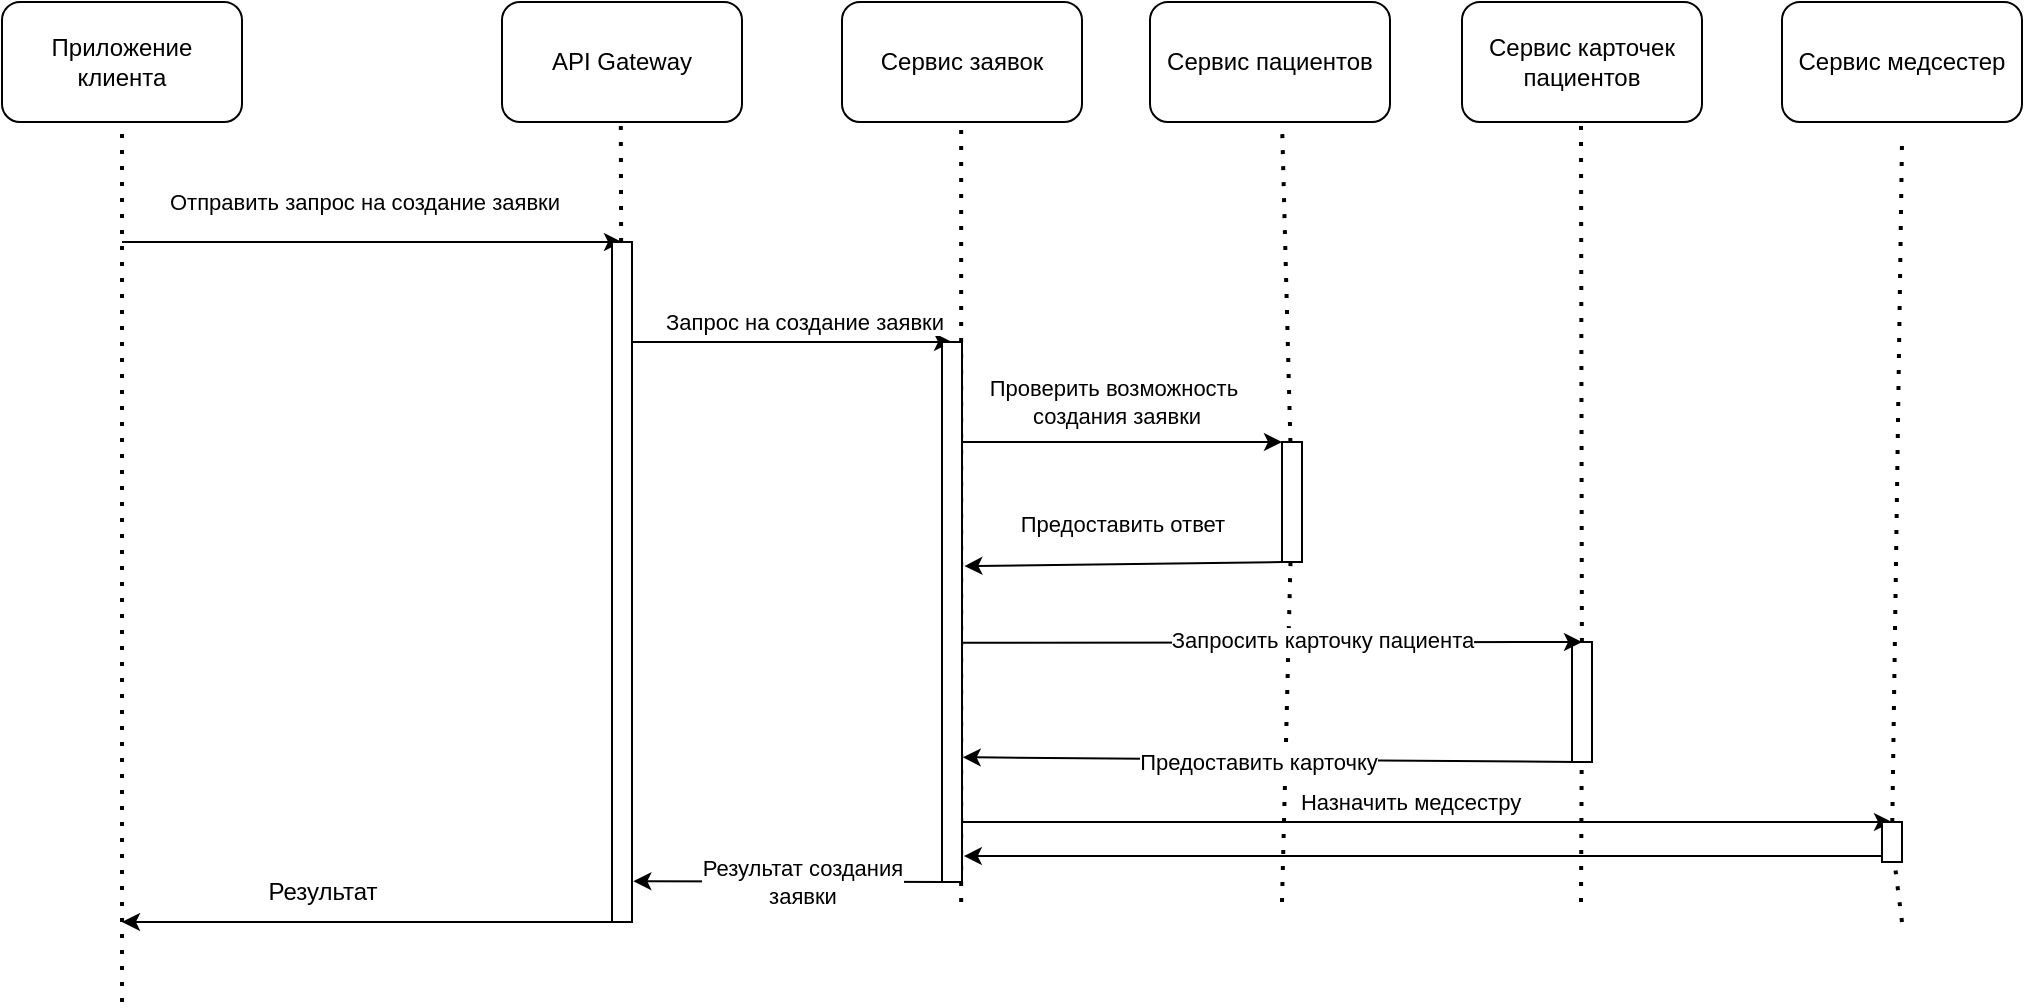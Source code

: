 <mxfile version="20.8.16" type="device"><diagram name="C4" id="LgkbBh9iUqSu1DZRb5Ag"><mxGraphModel dx="863" dy="1105" grid="1" gridSize="10" guides="1" tooltips="1" connect="1" arrows="1" fold="1" page="1" pageScale="1" pageWidth="827" pageHeight="1169" math="0" shadow="0"><root><mxCell id="0"/><mxCell id="1" parent="0"/><mxCell id="8oKN0DtlvrO3wL4wXAHd-74" value="" style="endArrow=none;dashed=1;html=1;dashPattern=1 3;strokeWidth=2;rounded=0;" edge="1" parent="1"><mxGeometry width="50" height="50" relative="1" as="geometry"><mxPoint x="1140" y="830" as="sourcePoint"/><mxPoint x="1140" y="390" as="targetPoint"/></mxGeometry></mxCell><mxCell id="8oKN0DtlvrO3wL4wXAHd-75" value="Приложение клиента" style="rounded=1;whiteSpace=wrap;html=1;" vertex="1" parent="1"><mxGeometry x="1080" y="330" width="120" height="60" as="geometry"/></mxCell><mxCell id="8oKN0DtlvrO3wL4wXAHd-76" value="API Gateway" style="rounded=1;whiteSpace=wrap;html=1;" vertex="1" parent="1"><mxGeometry x="1330" y="330" width="120" height="60" as="geometry"/></mxCell><mxCell id="8oKN0DtlvrO3wL4wXAHd-77" value="" style="endArrow=none;dashed=1;html=1;dashPattern=1 3;strokeWidth=2;rounded=0;startArrow=none;" edge="1" parent="1" source="8oKN0DtlvrO3wL4wXAHd-94"><mxGeometry width="50" height="50" relative="1" as="geometry"><mxPoint x="1389.41" y="780" as="sourcePoint"/><mxPoint x="1389.41" y="390" as="targetPoint"/></mxGeometry></mxCell><mxCell id="8oKN0DtlvrO3wL4wXAHd-78" value="" style="endArrow=none;dashed=1;html=1;dashPattern=1 3;strokeWidth=2;rounded=0;startArrow=none;" edge="1" parent="1" source="8oKN0DtlvrO3wL4wXAHd-99"><mxGeometry width="50" height="50" relative="1" as="geometry"><mxPoint x="1720.0" y="780" as="sourcePoint"/><mxPoint x="1720" y="390" as="targetPoint"/></mxGeometry></mxCell><mxCell id="8oKN0DtlvrO3wL4wXAHd-79" value="Cервис пациентов" style="rounded=1;whiteSpace=wrap;html=1;" vertex="1" parent="1"><mxGeometry x="1654" y="330" width="120" height="60" as="geometry"/></mxCell><mxCell id="8oKN0DtlvrO3wL4wXAHd-80" value="" style="endArrow=none;dashed=1;html=1;dashPattern=1 3;strokeWidth=2;rounded=0;startArrow=none;" edge="1" parent="1" source="8oKN0DtlvrO3wL4wXAHd-110"><mxGeometry width="50" height="50" relative="1" as="geometry"><mxPoint x="2030" y="790" as="sourcePoint"/><mxPoint x="2030" y="400" as="targetPoint"/></mxGeometry></mxCell><mxCell id="8oKN0DtlvrO3wL4wXAHd-81" value="Cервис медсестер" style="rounded=1;whiteSpace=wrap;html=1;" vertex="1" parent="1"><mxGeometry x="1970" y="330" width="120" height="60" as="geometry"/></mxCell><mxCell id="8oKN0DtlvrO3wL4wXAHd-82" value="Cервис заявок" style="rounded=1;whiteSpace=wrap;html=1;" vertex="1" parent="1"><mxGeometry x="1500" y="330" width="120" height="60" as="geometry"/></mxCell><mxCell id="8oKN0DtlvrO3wL4wXAHd-83" value="" style="endArrow=classic;html=1;rounded=0;entryX=0.5;entryY=0;entryDx=0;entryDy=0;" edge="1" parent="1" target="8oKN0DtlvrO3wL4wXAHd-94"><mxGeometry width="50" height="50" relative="1" as="geometry"><mxPoint x="1140" y="450" as="sourcePoint"/><mxPoint x="1380" y="450" as="targetPoint"/></mxGeometry></mxCell><mxCell id="8oKN0DtlvrO3wL4wXAHd-84" value="Отправить запрос на создание заявки" style="edgeLabel;html=1;align=center;verticalAlign=middle;resizable=0;points=[];" vertex="1" connectable="0" parent="8oKN0DtlvrO3wL4wXAHd-83"><mxGeometry x="-0.257" y="-3" relative="1" as="geometry"><mxPoint x="28" y="-23" as="offset"/></mxGeometry></mxCell><mxCell id="8oKN0DtlvrO3wL4wXAHd-85" value="" style="endArrow=classic;html=1;rounded=0;exitX=0.5;exitY=0.147;exitDx=0;exitDy=0;exitPerimeter=0;" edge="1" parent="1" source="8oKN0DtlvrO3wL4wXAHd-94"><mxGeometry width="50" height="50" relative="1" as="geometry"><mxPoint x="1410" y="510" as="sourcePoint"/><mxPoint x="1555" y="500" as="targetPoint"/></mxGeometry></mxCell><mxCell id="8oKN0DtlvrO3wL4wXAHd-86" value="Запрос на создание заявки" style="edgeLabel;html=1;align=center;verticalAlign=middle;resizable=0;points=[];" vertex="1" connectable="0" parent="8oKN0DtlvrO3wL4wXAHd-85"><mxGeometry x="-0.257" y="-3" relative="1" as="geometry"><mxPoint x="29" y="-13" as="offset"/></mxGeometry></mxCell><mxCell id="8oKN0DtlvrO3wL4wXAHd-87" value="" style="endArrow=none;dashed=1;html=1;dashPattern=1 3;strokeWidth=2;rounded=0;" edge="1" parent="1"><mxGeometry width="50" height="50" relative="1" as="geometry"><mxPoint x="1559.58" y="780" as="sourcePoint"/><mxPoint x="1559.58" y="390" as="targetPoint"/></mxGeometry></mxCell><mxCell id="8oKN0DtlvrO3wL4wXAHd-88" value="" style="endArrow=classic;html=1;rounded=0;" edge="1" parent="1"><mxGeometry width="50" height="50" relative="1" as="geometry"><mxPoint x="1560" y="550" as="sourcePoint"/><mxPoint x="1720" y="550" as="targetPoint"/></mxGeometry></mxCell><mxCell id="8oKN0DtlvrO3wL4wXAHd-89" value="Проверить возможность&amp;nbsp;&lt;br&gt;создания заявки" style="edgeLabel;html=1;align=center;verticalAlign=middle;resizable=0;points=[];" vertex="1" connectable="0" parent="8oKN0DtlvrO3wL4wXAHd-88"><mxGeometry x="-0.257" y="-3" relative="1" as="geometry"><mxPoint x="17" y="-23" as="offset"/></mxGeometry></mxCell><mxCell id="8oKN0DtlvrO3wL4wXAHd-90" value="" style="endArrow=classic;html=1;rounded=0;entryX=0.5;entryY=0;entryDx=0;entryDy=0;" edge="1" parent="1" target="8oKN0DtlvrO3wL4wXAHd-110"><mxGeometry width="50" height="50" relative="1" as="geometry"><mxPoint x="1560" y="740" as="sourcePoint"/><mxPoint x="1880" y="740" as="targetPoint"/></mxGeometry></mxCell><mxCell id="8oKN0DtlvrO3wL4wXAHd-91" value="Назначить медсестру" style="edgeLabel;html=1;align=center;verticalAlign=middle;resizable=0;points=[];" vertex="1" connectable="0" parent="8oKN0DtlvrO3wL4wXAHd-90"><mxGeometry x="-0.257" y="-3" relative="1" as="geometry"><mxPoint x="51" y="-13" as="offset"/></mxGeometry></mxCell><mxCell id="8oKN0DtlvrO3wL4wXAHd-92" value="" style="endArrow=none;dashed=1;html=1;dashPattern=1 3;strokeWidth=2;rounded=0;" edge="1" parent="1" target="8oKN0DtlvrO3wL4wXAHd-94"><mxGeometry width="50" height="50" relative="1" as="geometry"><mxPoint x="1389.41" y="780" as="sourcePoint"/><mxPoint x="1389.41" y="390" as="targetPoint"/></mxGeometry></mxCell><mxCell id="8oKN0DtlvrO3wL4wXAHd-93" style="edgeStyle=orthogonalEdgeStyle;rounded=0;orthogonalLoop=1;jettySize=auto;html=1;" edge="1" parent="1" source="8oKN0DtlvrO3wL4wXAHd-94"><mxGeometry relative="1" as="geometry"><mxPoint x="1140" y="790" as="targetPoint"/><Array as="points"><mxPoint x="1250" y="790"/></Array></mxGeometry></mxCell><mxCell id="8oKN0DtlvrO3wL4wXAHd-94" value="" style="whiteSpace=wrap;html=1;" vertex="1" parent="1"><mxGeometry x="1385" y="450" width="10" height="340" as="geometry"/></mxCell><mxCell id="8oKN0DtlvrO3wL4wXAHd-95" value="" style="whiteSpace=wrap;html=1;" vertex="1" parent="1"><mxGeometry x="1550" y="500" width="10" height="270" as="geometry"/></mxCell><mxCell id="8oKN0DtlvrO3wL4wXAHd-96" value="Cервис карточек пациентов" style="rounded=1;whiteSpace=wrap;html=1;" vertex="1" parent="1"><mxGeometry x="1810" y="330" width="120" height="60" as="geometry"/></mxCell><mxCell id="8oKN0DtlvrO3wL4wXAHd-97" value="" style="endArrow=none;dashed=1;html=1;dashPattern=1 3;strokeWidth=2;rounded=0;startArrow=none;" edge="1" parent="1" source="8oKN0DtlvrO3wL4wXAHd-103"><mxGeometry width="50" height="50" relative="1" as="geometry"><mxPoint x="1869.5" y="780" as="sourcePoint"/><mxPoint x="1869.5" y="390" as="targetPoint"/></mxGeometry></mxCell><mxCell id="8oKN0DtlvrO3wL4wXAHd-98" value="" style="endArrow=none;dashed=1;html=1;dashPattern=1 3;strokeWidth=2;rounded=0;" edge="1" parent="1" target="8oKN0DtlvrO3wL4wXAHd-99"><mxGeometry width="50" height="50" relative="1" as="geometry"><mxPoint x="1720" y="780" as="sourcePoint"/><mxPoint x="1720" y="390" as="targetPoint"/></mxGeometry></mxCell><mxCell id="8oKN0DtlvrO3wL4wXAHd-99" value="" style="whiteSpace=wrap;html=1;" vertex="1" parent="1"><mxGeometry x="1720" y="550" width="10" height="60" as="geometry"/></mxCell><mxCell id="8oKN0DtlvrO3wL4wXAHd-100" value="" style="endArrow=classic;html=1;rounded=0;entryX=1.117;entryY=0.415;entryDx=0;entryDy=0;entryPerimeter=0;" edge="1" parent="1" target="8oKN0DtlvrO3wL4wXAHd-95"><mxGeometry width="50" height="50" relative="1" as="geometry"><mxPoint x="1720" y="610" as="sourcePoint"/><mxPoint x="1570" y="610" as="targetPoint"/></mxGeometry></mxCell><mxCell id="8oKN0DtlvrO3wL4wXAHd-101" value="Предоставить ответ" style="edgeLabel;html=1;align=center;verticalAlign=middle;resizable=0;points=[];" vertex="1" connectable="0" parent="8oKN0DtlvrO3wL4wXAHd-100"><mxGeometry x="-0.257" y="-3" relative="1" as="geometry"><mxPoint x="-21" y="-17" as="offset"/></mxGeometry></mxCell><mxCell id="8oKN0DtlvrO3wL4wXAHd-102" value="" style="endArrow=none;dashed=1;html=1;dashPattern=1 3;strokeWidth=2;rounded=0;" edge="1" parent="1" target="8oKN0DtlvrO3wL4wXAHd-103"><mxGeometry width="50" height="50" relative="1" as="geometry"><mxPoint x="1869.5" y="780" as="sourcePoint"/><mxPoint x="1869.5" y="390" as="targetPoint"/></mxGeometry></mxCell><mxCell id="8oKN0DtlvrO3wL4wXAHd-103" value="" style="whiteSpace=wrap;html=1;" vertex="1" parent="1"><mxGeometry x="1865" y="650" width="10" height="60" as="geometry"/></mxCell><mxCell id="8oKN0DtlvrO3wL4wXAHd-104" value="" style="endArrow=classic;html=1;rounded=0;exitX=1;exitY=0.557;exitDx=0;exitDy=0;exitPerimeter=0;" edge="1" parent="1" source="8oKN0DtlvrO3wL4wXAHd-95"><mxGeometry width="50" height="50" relative="1" as="geometry"><mxPoint x="1600" y="710" as="sourcePoint"/><mxPoint x="1870" y="650" as="targetPoint"/></mxGeometry></mxCell><mxCell id="8oKN0DtlvrO3wL4wXAHd-105" value="Запросить карточку пациента" style="edgeLabel;html=1;align=center;verticalAlign=middle;resizable=0;points=[];" vertex="1" connectable="0" parent="8oKN0DtlvrO3wL4wXAHd-104"><mxGeometry x="0.349" y="1" relative="1" as="geometry"><mxPoint x="-29" as="offset"/></mxGeometry></mxCell><mxCell id="8oKN0DtlvrO3wL4wXAHd-106" value="" style="endArrow=classic;html=1;rounded=0;exitX=0.25;exitY=1;exitDx=0;exitDy=0;entryX=1.036;entryY=0.769;entryDx=0;entryDy=0;entryPerimeter=0;" edge="1" parent="1" source="8oKN0DtlvrO3wL4wXAHd-103" target="8oKN0DtlvrO3wL4wXAHd-95"><mxGeometry width="50" height="50" relative="1" as="geometry"><mxPoint x="1690" y="750" as="sourcePoint"/><mxPoint x="1740" y="700" as="targetPoint"/></mxGeometry></mxCell><mxCell id="8oKN0DtlvrO3wL4wXAHd-107" value="Предоставить карточку" style="edgeLabel;html=1;align=center;verticalAlign=middle;resizable=0;points=[];" vertex="1" connectable="0" parent="8oKN0DtlvrO3wL4wXAHd-106"><mxGeometry x="0.042" y="1" relative="1" as="geometry"><mxPoint as="offset"/></mxGeometry></mxCell><mxCell id="8oKN0DtlvrO3wL4wXAHd-108" value="" style="endArrow=none;dashed=1;html=1;dashPattern=1 3;strokeWidth=2;rounded=0;" edge="1" parent="1" target="8oKN0DtlvrO3wL4wXAHd-110"><mxGeometry width="50" height="50" relative="1" as="geometry"><mxPoint x="2030" y="790" as="sourcePoint"/><mxPoint x="2030" y="400" as="targetPoint"/></mxGeometry></mxCell><mxCell id="8oKN0DtlvrO3wL4wXAHd-109" style="edgeStyle=orthogonalEdgeStyle;rounded=0;orthogonalLoop=1;jettySize=auto;html=1;entryX=1.09;entryY=0.952;entryDx=0;entryDy=0;entryPerimeter=0;" edge="1" parent="1" source="8oKN0DtlvrO3wL4wXAHd-110" target="8oKN0DtlvrO3wL4wXAHd-95"><mxGeometry relative="1" as="geometry"><Array as="points"><mxPoint x="1810" y="757"/><mxPoint x="1810" y="757"/></Array></mxGeometry></mxCell><mxCell id="8oKN0DtlvrO3wL4wXAHd-110" value="" style="whiteSpace=wrap;html=1;" vertex="1" parent="1"><mxGeometry x="2020" y="740" width="10" height="20" as="geometry"/></mxCell><mxCell id="8oKN0DtlvrO3wL4wXAHd-111" value="" style="endArrow=classic;html=1;rounded=0;exitX=0.25;exitY=1;exitDx=0;exitDy=0;entryX=1.067;entryY=0.94;entryDx=0;entryDy=0;entryPerimeter=0;" edge="1" parent="1" source="8oKN0DtlvrO3wL4wXAHd-95" target="8oKN0DtlvrO3wL4wXAHd-94"><mxGeometry width="50" height="50" relative="1" as="geometry"><mxPoint x="1450" y="770" as="sourcePoint"/><mxPoint x="1400" y="770" as="targetPoint"/></mxGeometry></mxCell><mxCell id="8oKN0DtlvrO3wL4wXAHd-112" value="Результат создания &lt;br&gt;заявки" style="edgeLabel;html=1;align=center;verticalAlign=middle;resizable=0;points=[];" vertex="1" connectable="0" parent="8oKN0DtlvrO3wL4wXAHd-111"><mxGeometry x="0.218" y="1" relative="1" as="geometry"><mxPoint x="23" y="-1" as="offset"/></mxGeometry></mxCell><mxCell id="8oKN0DtlvrO3wL4wXAHd-113" value="Результат" style="text;html=1;align=center;verticalAlign=middle;resizable=0;points=[];autosize=1;strokeColor=none;fillColor=none;" vertex="1" parent="1"><mxGeometry x="1200" y="760" width="80" height="30" as="geometry"/></mxCell></root></mxGraphModel></diagram></mxfile>